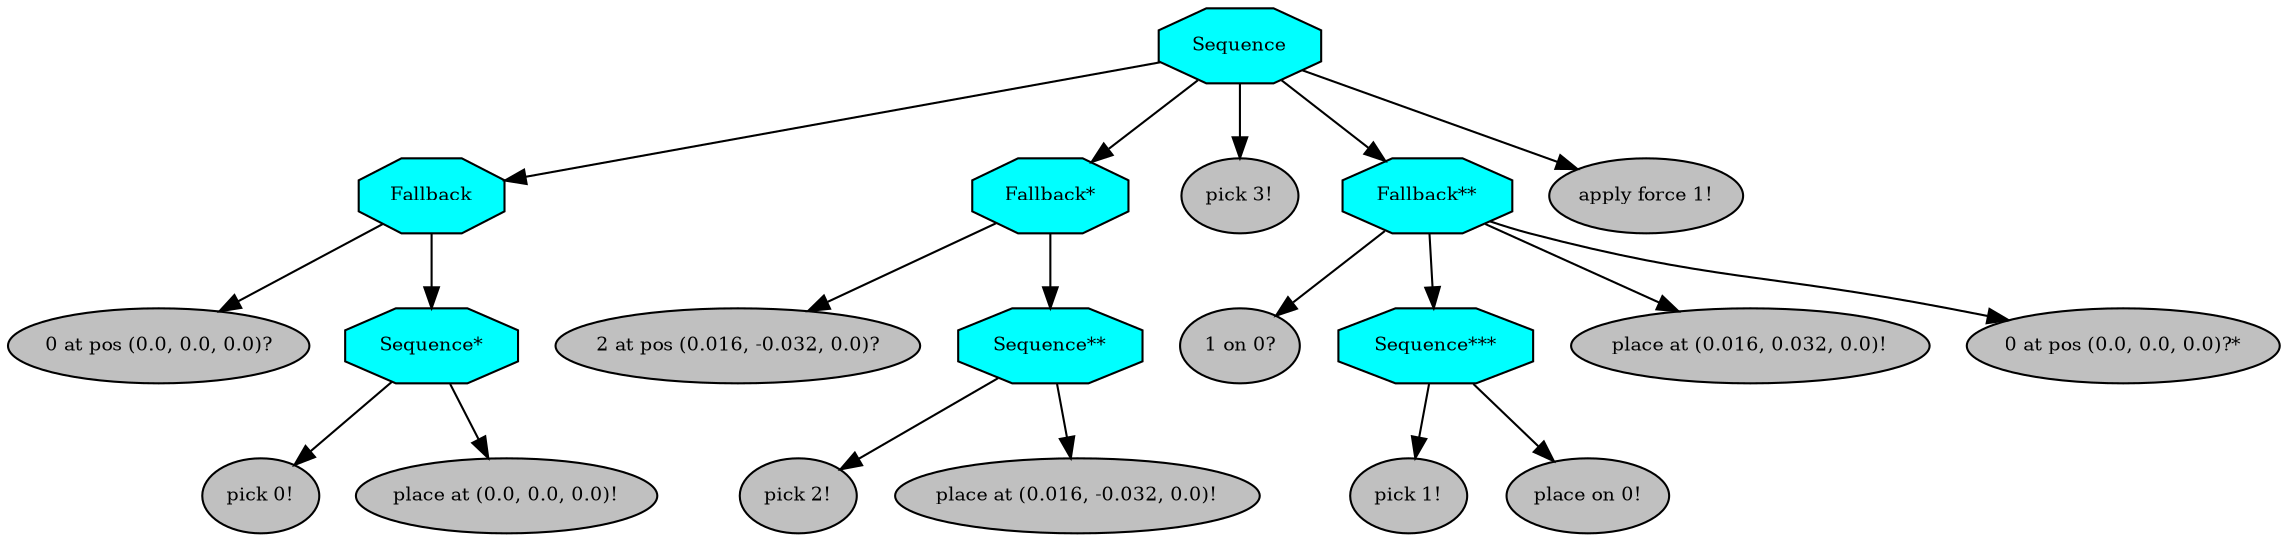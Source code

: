 digraph pastafarianism {
ordering=out;
graph [fontname="times-roman"];
node [fontname="times-roman"];
edge [fontname="times-roman"];
Sequence [fillcolor=cyan, fontcolor=black, fontsize=9, label=Sequence, shape=octagon, style=filled];
Fallback [fillcolor=cyan, fontcolor=black, fontsize=9, label=Fallback, shape=octagon, style=filled];
Sequence -> Fallback;
"0 at pos (0.0, 0.0, 0.0)?" [fillcolor=gray, fontcolor=black, fontsize=9, label="0 at pos (0.0, 0.0, 0.0)?", shape=ellipse, style=filled];
Fallback -> "0 at pos (0.0, 0.0, 0.0)?";
"Sequence*" [fillcolor=cyan, fontcolor=black, fontsize=9, label="Sequence*", shape=octagon, style=filled];
Fallback -> "Sequence*";
"pick 0!" [fillcolor=gray, fontcolor=black, fontsize=9, label="pick 0!", shape=ellipse, style=filled];
"Sequence*" -> "pick 0!";
"place at (0.0, 0.0, 0.0)!" [fillcolor=gray, fontcolor=black, fontsize=9, label="place at (0.0, 0.0, 0.0)!", shape=ellipse, style=filled];
"Sequence*" -> "place at (0.0, 0.0, 0.0)!";
"Fallback*" [fillcolor=cyan, fontcolor=black, fontsize=9, label="Fallback*", shape=octagon, style=filled];
Sequence -> "Fallback*";
"2 at pos (0.016, -0.032, 0.0)?" [fillcolor=gray, fontcolor=black, fontsize=9, label="2 at pos (0.016, -0.032, 0.0)?", shape=ellipse, style=filled];
"Fallback*" -> "2 at pos (0.016, -0.032, 0.0)?";
"Sequence**" [fillcolor=cyan, fontcolor=black, fontsize=9, label="Sequence**", shape=octagon, style=filled];
"Fallback*" -> "Sequence**";
"pick 2!" [fillcolor=gray, fontcolor=black, fontsize=9, label="pick 2!", shape=ellipse, style=filled];
"Sequence**" -> "pick 2!";
"place at (0.016, -0.032, 0.0)!" [fillcolor=gray, fontcolor=black, fontsize=9, label="place at (0.016, -0.032, 0.0)!", shape=ellipse, style=filled];
"Sequence**" -> "place at (0.016, -0.032, 0.0)!";
"pick 3!" [fillcolor=gray, fontcolor=black, fontsize=9, label="pick 3!", shape=ellipse, style=filled];
Sequence -> "pick 3!";
"Fallback**" [fillcolor=cyan, fontcolor=black, fontsize=9, label="Fallback**", shape=octagon, style=filled];
Sequence -> "Fallback**";
"1 on 0?" [fillcolor=gray, fontcolor=black, fontsize=9, label="1 on 0?", shape=ellipse, style=filled];
"Fallback**" -> "1 on 0?";
"Sequence***" [fillcolor=cyan, fontcolor=black, fontsize=9, label="Sequence***", shape=octagon, style=filled];
"Fallback**" -> "Sequence***";
"pick 1!" [fillcolor=gray, fontcolor=black, fontsize=9, label="pick 1!", shape=ellipse, style=filled];
"Sequence***" -> "pick 1!";
"place on 0!" [fillcolor=gray, fontcolor=black, fontsize=9, label="place on 0!", shape=ellipse, style=filled];
"Sequence***" -> "place on 0!";
"place at (0.016, 0.032, 0.0)!" [fillcolor=gray, fontcolor=black, fontsize=9, label="place at (0.016, 0.032, 0.0)!", shape=ellipse, style=filled];
"Fallback**" -> "place at (0.016, 0.032, 0.0)!";
"0 at pos (0.0, 0.0, 0.0)?*" [fillcolor=gray, fontcolor=black, fontsize=9, label="0 at pos (0.0, 0.0, 0.0)?*", shape=ellipse, style=filled];
"Fallback**" -> "0 at pos (0.0, 0.0, 0.0)?*";
"apply force 1!" [fillcolor=gray, fontcolor=black, fontsize=9, label="apply force 1!", shape=ellipse, style=filled];
Sequence -> "apply force 1!";
}
